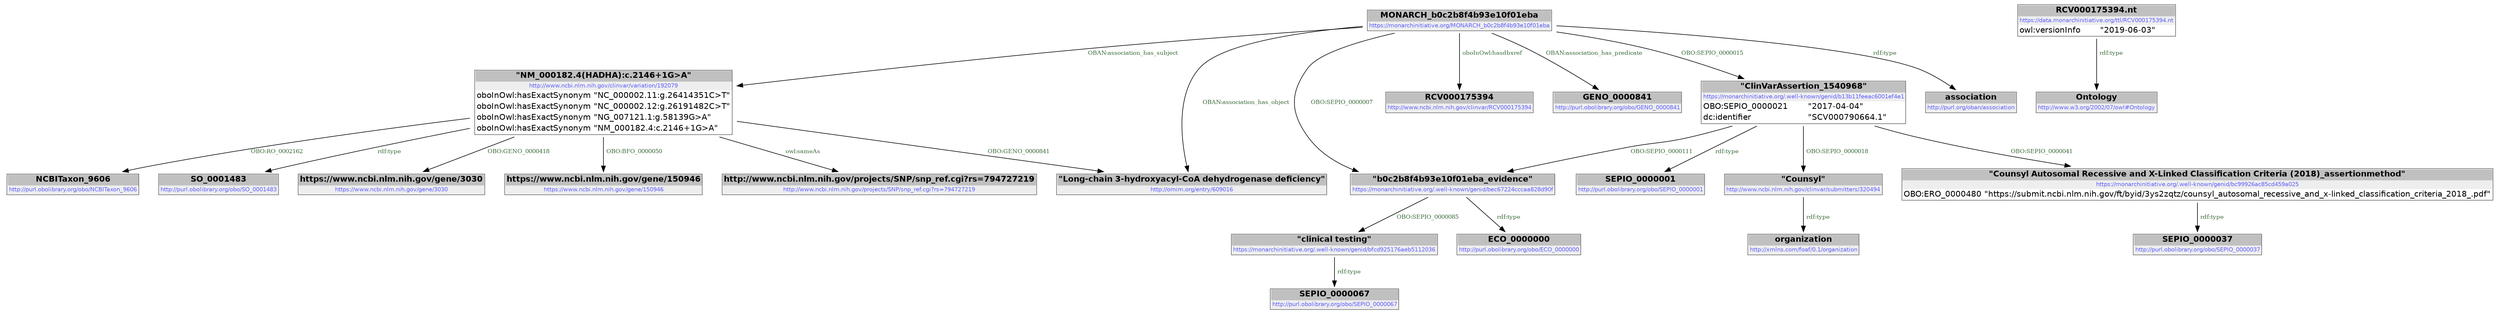 digraph { 
 node [ fontname="DejaVu Sans" ] ; 
	node0 -> node1 [ color=BLACK, label=< <font point-size='10' color='#336633'>OBAN:association_has_subject</font> > ] ;
	node2 -> node3 [ color=BLACK, label=< <font point-size='10' color='#336633'>rdf:type</font> > ] ;
	node0 -> node4 [ color=BLACK, label=< <font point-size='10' color='#336633'>OBO:SEPIO_0000007</font> > ] ;
	node2 -> node4 [ color=BLACK, label=< <font point-size='10' color='#336633'>OBO:SEPIO_0000111</font> > ] ;
	node5 -> node6 [ color=BLACK, label=< <font point-size='10' color='#336633'>rdf:type</font> > ] ;
	node0 -> node2 [ color=BLACK, label=< <font point-size='10' color='#336633'>OBO:SEPIO_0000015</font> > ] ;
	node1 -> node7 [ color=BLACK, label=< <font point-size='10' color='#336633'>OBO:RO_0002162</font> > ] ;
	node4 -> node8 [ color=BLACK, label=< <font point-size='10' color='#336633'>OBO:SEPIO_0000085</font> > ] ;
	node2 -> node5 [ color=BLACK, label=< <font point-size='10' color='#336633'>OBO:SEPIO_0000018</font> > ] ;
	node0 -> node9 [ color=BLACK, label=< <font point-size='10' color='#336633'>oboInOwl:hasdbxref</font> > ] ;
	node1 -> node11 [ color=BLACK, label=< <font point-size='10' color='#336633'>rdf:type</font> > ] ;
	node1 -> node12 [ color=BLACK, label=< <font point-size='10' color='#336633'>OBO:GENO_0000418</font> > ] ;
	node10 -> node13 [ color=BLACK, label=< <font point-size='10' color='#336633'>rdf:type</font> > ] ;
	node1 -> node14 [ color=BLACK, label=< <font point-size='10' color='#336633'>OBO:BFO_0000050</font> > ] ;
	node4 -> node15 [ color=BLACK, label=< <font point-size='10' color='#336633'>rdf:type</font> > ] ;
	node0 -> node16 [ color=BLACK, label=< <font point-size='10' color='#336633'>OBAN:association_has_predicate</font> > ] ;
	node1 -> node17 [ color=BLACK, label=< <font point-size='10' color='#336633'>OBO:GENO_0000841</font> > ] ;
	node2 -> node10 [ color=BLACK, label=< <font point-size='10' color='#336633'>OBO:SEPIO_0000041</font> > ] ;
	node0 -> node17 [ color=BLACK, label=< <font point-size='10' color='#336633'>OBAN:association_has_object</font> > ] ;
	node1 -> node19 [ color=BLACK, label=< <font point-size='10' color='#336633'>owl:sameAs</font> > ] ;
	node8 -> node20 [ color=BLACK, label=< <font point-size='10' color='#336633'>rdf:type</font> > ] ;
	node0 -> node21 [ color=BLACK, label=< <font point-size='10' color='#336633'>rdf:type</font> > ] ;
	node18 -> node22 [ color=BLACK, label=< <font point-size='10' color='#336633'>rdf:type</font> > ] ;
# https://monarchinitiative.org/MONARCH_b0c2b8f4b93e10f01eba node0
node0 [ shape=none, color=black label=< <table color='#666666' cellborder='0' cellspacing='0' border='1'><tr><td colspan='2' bgcolor='grey'><B>MONARCH_b0c2b8f4b93e10f01eba</B></td></tr><tr><td href='https://monarchinitiative.org/MONARCH_b0c2b8f4b93e10f01eba' bgcolor='#eeeeee' colspan='2'><font point-size='10' color='#6666ff'>https://monarchinitiative.org/MONARCH_b0c2b8f4b93e10f01eba</font></td></tr></table> > ] 
# http://www.ncbi.nlm.nih.gov/clinvar/variation/192079 node1
node1 [ shape=none, color=black label=< <table color='#666666' cellborder='0' cellspacing='0' border='1'><tr><td colspan='2' bgcolor='grey'><B>&quot;NM_000182.4(HADHA):c.2146+1G&gt;A&quot;</B></td></tr><tr><td href='http://www.ncbi.nlm.nih.gov/clinvar/variation/192079' bgcolor='#eeeeee' colspan='2'><font point-size='10' color='#6666ff'>http://www.ncbi.nlm.nih.gov/clinvar/variation/192079</font></td></tr><tr><td align='left'>oboInOwl:hasExactSynonym</td><td align='left'>&quot;NC_000002.11:g.26414351C&gt;T&quot;</td></tr><tr><td align='left'>oboInOwl:hasExactSynonym</td><td align='left'>&quot;NC_000002.12:g.26191482C&gt;T&quot;</td></tr><tr><td align='left'>oboInOwl:hasExactSynonym</td><td align='left'>&quot;NG_007121.1:g.58139G&gt;A&quot;</td></tr><tr><td align='left'>oboInOwl:hasExactSynonym</td><td align='left'>&quot;NM_000182.4:c.2146+1G&gt;A&quot;</td></tr></table> > ] 
# https://monarchinitiative.org/.well-known/genid/b13b11feeac6001ef4e1 node2
node2 [ shape=none, color=black label=< <table color='#666666' cellborder='0' cellspacing='0' border='1'><tr><td colspan='2' bgcolor='grey'><B>&quot;ClinVarAssertion_1540968&quot;</B></td></tr><tr><td href='https://monarchinitiative.org/.well-known/genid/b13b11feeac6001ef4e1' bgcolor='#eeeeee' colspan='2'><font point-size='10' color='#6666ff'>https://monarchinitiative.org/.well-known/genid/b13b11feeac6001ef4e1</font></td></tr><tr><td align='left'>OBO:SEPIO_0000021</td><td align='left'>&quot;2017-04-04&quot;</td></tr><tr><td align='left'>dc:identifier</td><td align='left'>&quot;SCV000790664.1&quot;</td></tr></table> > ] 
# http://purl.obolibrary.org/obo/SEPIO_0000001 node3
node3 [ shape=none, color=black label=< <table color='#666666' cellborder='0' cellspacing='0' border='1'><tr><td colspan='2' bgcolor='grey'><B>SEPIO_0000001</B></td></tr><tr><td href='http://purl.obolibrary.org/obo/SEPIO_0000001' bgcolor='#eeeeee' colspan='2'><font point-size='10' color='#6666ff'>http://purl.obolibrary.org/obo/SEPIO_0000001</font></td></tr></table> > ] 
# https://monarchinitiative.org/.well-known/genid/bec67224cccaa828d90f node4
node4 [ shape=none, color=black label=< <table color='#666666' cellborder='0' cellspacing='0' border='1'><tr><td colspan='2' bgcolor='grey'><B>&quot;b0c2b8f4b93e10f01eba_evidence&quot;</B></td></tr><tr><td href='https://monarchinitiative.org/.well-known/genid/bec67224cccaa828d90f' bgcolor='#eeeeee' colspan='2'><font point-size='10' color='#6666ff'>https://monarchinitiative.org/.well-known/genid/bec67224cccaa828d90f</font></td></tr></table> > ] 
# http://www.ncbi.nlm.nih.gov/clinvar/submitters/320494 node5
node5 [ shape=none, color=black label=< <table color='#666666' cellborder='0' cellspacing='0' border='1'><tr><td colspan='2' bgcolor='grey'><B>&quot;Counsyl&quot;</B></td></tr><tr><td href='http://www.ncbi.nlm.nih.gov/clinvar/submitters/320494' bgcolor='#eeeeee' colspan='2'><font point-size='10' color='#6666ff'>http://www.ncbi.nlm.nih.gov/clinvar/submitters/320494</font></td></tr></table> > ] 
# http://xmlns.com/foaf/0.1/organization node6
node6 [ shape=none, color=black label=< <table color='#666666' cellborder='0' cellspacing='0' border='1'><tr><td colspan='2' bgcolor='grey'><B>organization</B></td></tr><tr><td href='http://xmlns.com/foaf/0.1/organization' bgcolor='#eeeeee' colspan='2'><font point-size='10' color='#6666ff'>http://xmlns.com/foaf/0.1/organization</font></td></tr></table> > ] 
# http://purl.obolibrary.org/obo/NCBITaxon_9606 node7
node7 [ shape=none, color=black label=< <table color='#666666' cellborder='0' cellspacing='0' border='1'><tr><td colspan='2' bgcolor='grey'><B>NCBITaxon_9606</B></td></tr><tr><td href='http://purl.obolibrary.org/obo/NCBITaxon_9606' bgcolor='#eeeeee' colspan='2'><font point-size='10' color='#6666ff'>http://purl.obolibrary.org/obo/NCBITaxon_9606</font></td></tr></table> > ] 
# https://monarchinitiative.org/.well-known/genid/bfcd925176aeb5112036 node8
node8 [ shape=none, color=black label=< <table color='#666666' cellborder='0' cellspacing='0' border='1'><tr><td colspan='2' bgcolor='grey'><B>&quot;clinical testing&quot;</B></td></tr><tr><td href='https://monarchinitiative.org/.well-known/genid/bfcd925176aeb5112036' bgcolor='#eeeeee' colspan='2'><font point-size='10' color='#6666ff'>https://monarchinitiative.org/.well-known/genid/bfcd925176aeb5112036</font></td></tr></table> > ] 
# http://www.ncbi.nlm.nih.gov/clinvar/RCV000175394 node9
node9 [ shape=none, color=black label=< <table color='#666666' cellborder='0' cellspacing='0' border='1'><tr><td colspan='2' bgcolor='grey'><B>RCV000175394</B></td></tr><tr><td href='http://www.ncbi.nlm.nih.gov/clinvar/RCV000175394' bgcolor='#eeeeee' colspan='2'><font point-size='10' color='#6666ff'>http://www.ncbi.nlm.nih.gov/clinvar/RCV000175394</font></td></tr></table> > ] 
# https://monarchinitiative.org/.well-known/genid/bc99926ac85cd459a025 node10
node10 [ shape=none, color=black label=< <table color='#666666' cellborder='0' cellspacing='0' border='1'><tr><td colspan='2' bgcolor='grey'><B>&quot;Counsyl Autosomal Recessive and X-Linked Classification Criteria (2018)_assertionmethod&quot;</B></td></tr><tr><td href='https://monarchinitiative.org/.well-known/genid/bc99926ac85cd459a025' bgcolor='#eeeeee' colspan='2'><font point-size='10' color='#6666ff'>https://monarchinitiative.org/.well-known/genid/bc99926ac85cd459a025</font></td></tr><tr><td align='left'>OBO:ERO_0000480</td><td align='left'>&quot;https://submit.ncbi.nlm.nih.gov/ft/byid/3ys2zqtz/counsyl_autosomal_recessive_and_x-linked_classification_criteria_2018_.pdf&quot;</td></tr></table> > ] 
# http://purl.obolibrary.org/obo/SO_0001483 node11
node11 [ shape=none, color=black label=< <table color='#666666' cellborder='0' cellspacing='0' border='1'><tr><td colspan='2' bgcolor='grey'><B>SO_0001483</B></td></tr><tr><td href='http://purl.obolibrary.org/obo/SO_0001483' bgcolor='#eeeeee' colspan='2'><font point-size='10' color='#6666ff'>http://purl.obolibrary.org/obo/SO_0001483</font></td></tr></table> > ] 
# https://www.ncbi.nlm.nih.gov/gene/3030 node12
node12 [ shape=none, color=black label=< <table color='#666666' cellborder='0' cellspacing='0' border='1'><tr><td colspan='2' bgcolor='grey'><B>https://www.ncbi.nlm.nih.gov/gene/3030</B></td></tr><tr><td href='https://www.ncbi.nlm.nih.gov/gene/3030' bgcolor='#eeeeee' colspan='2'><font point-size='10' color='#6666ff'>https://www.ncbi.nlm.nih.gov/gene/3030</font></td></tr></table> > ] 
# http://purl.obolibrary.org/obo/SEPIO_0000037 node13
node13 [ shape=none, color=black label=< <table color='#666666' cellborder='0' cellspacing='0' border='1'><tr><td colspan='2' bgcolor='grey'><B>SEPIO_0000037</B></td></tr><tr><td href='http://purl.obolibrary.org/obo/SEPIO_0000037' bgcolor='#eeeeee' colspan='2'><font point-size='10' color='#6666ff'>http://purl.obolibrary.org/obo/SEPIO_0000037</font></td></tr></table> > ] 
# https://www.ncbi.nlm.nih.gov/gene/150946 node14
node14 [ shape=none, color=black label=< <table color='#666666' cellborder='0' cellspacing='0' border='1'><tr><td colspan='2' bgcolor='grey'><B>https://www.ncbi.nlm.nih.gov/gene/150946</B></td></tr><tr><td href='https://www.ncbi.nlm.nih.gov/gene/150946' bgcolor='#eeeeee' colspan='2'><font point-size='10' color='#6666ff'>https://www.ncbi.nlm.nih.gov/gene/150946</font></td></tr></table> > ] 
# http://purl.obolibrary.org/obo/ECO_0000000 node15
node15 [ shape=none, color=black label=< <table color='#666666' cellborder='0' cellspacing='0' border='1'><tr><td colspan='2' bgcolor='grey'><B>ECO_0000000</B></td></tr><tr><td href='http://purl.obolibrary.org/obo/ECO_0000000' bgcolor='#eeeeee' colspan='2'><font point-size='10' color='#6666ff'>http://purl.obolibrary.org/obo/ECO_0000000</font></td></tr></table> > ] 
# http://purl.obolibrary.org/obo/GENO_0000841 node16
node16 [ shape=none, color=black label=< <table color='#666666' cellborder='0' cellspacing='0' border='1'><tr><td colspan='2' bgcolor='grey'><B>GENO_0000841</B></td></tr><tr><td href='http://purl.obolibrary.org/obo/GENO_0000841' bgcolor='#eeeeee' colspan='2'><font point-size='10' color='#6666ff'>http://purl.obolibrary.org/obo/GENO_0000841</font></td></tr></table> > ] 
# http://omim.org/entry/609016 node17
node17 [ shape=none, color=black label=< <table color='#666666' cellborder='0' cellspacing='0' border='1'><tr><td colspan='2' bgcolor='grey'><B>&quot;Long-chain 3-hydroxyacyl-CoA dehydrogenase deficiency&quot;</B></td></tr><tr><td href='http://omim.org/entry/609016' bgcolor='#eeeeee' colspan='2'><font point-size='10' color='#6666ff'>http://omim.org/entry/609016</font></td></tr></table> > ] 
# https://data.monarchinitiative.org/ttl/RCV000175394.nt node18
node18 [ shape=none, color=black label=< <table color='#666666' cellborder='0' cellspacing='0' border='1'><tr><td colspan='2' bgcolor='grey'><B>RCV000175394.nt</B></td></tr><tr><td href='https://data.monarchinitiative.org/ttl/RCV000175394.nt' bgcolor='#eeeeee' colspan='2'><font point-size='10' color='#6666ff'>https://data.monarchinitiative.org/ttl/RCV000175394.nt</font></td></tr><tr><td align='left'>owl:versionInfo</td><td align='left'>&quot;2019-06-03&quot;</td></tr></table> > ] 
# http://www.ncbi.nlm.nih.gov/projects/SNP/snp_ref.cgi?rs=794727219 node19
node19 [ shape=none, color=black label=< <table color='#666666' cellborder='0' cellspacing='0' border='1'><tr><td colspan='2' bgcolor='grey'><B>http://www.ncbi.nlm.nih.gov/projects/SNP/snp_ref.cgi?rs=794727219</B></td></tr><tr><td href='http://www.ncbi.nlm.nih.gov/projects/SNP/snp_ref.cgi?rs=794727219' bgcolor='#eeeeee' colspan='2'><font point-size='10' color='#6666ff'>http://www.ncbi.nlm.nih.gov/projects/SNP/snp_ref.cgi?rs=794727219</font></td></tr></table> > ] 
# http://purl.obolibrary.org/obo/SEPIO_0000067 node20
node20 [ shape=none, color=black label=< <table color='#666666' cellborder='0' cellspacing='0' border='1'><tr><td colspan='2' bgcolor='grey'><B>SEPIO_0000067</B></td></tr><tr><td href='http://purl.obolibrary.org/obo/SEPIO_0000067' bgcolor='#eeeeee' colspan='2'><font point-size='10' color='#6666ff'>http://purl.obolibrary.org/obo/SEPIO_0000067</font></td></tr></table> > ] 
# http://purl.org/oban/association node21
node21 [ shape=none, color=black label=< <table color='#666666' cellborder='0' cellspacing='0' border='1'><tr><td colspan='2' bgcolor='grey'><B>association</B></td></tr><tr><td href='http://purl.org/oban/association' bgcolor='#eeeeee' colspan='2'><font point-size='10' color='#6666ff'>http://purl.org/oban/association</font></td></tr></table> > ] 
# http://www.w3.org/2002/07/owl#Ontology node22
node22 [ shape=none, color=black label=< <table color='#666666' cellborder='0' cellspacing='0' border='1'><tr><td colspan='2' bgcolor='grey'><B>Ontology</B></td></tr><tr><td href='http://www.w3.org/2002/07/owl#Ontology' bgcolor='#eeeeee' colspan='2'><font point-size='10' color='#6666ff'>http://www.w3.org/2002/07/owl#Ontology</font></td></tr></table> > ] 
}
